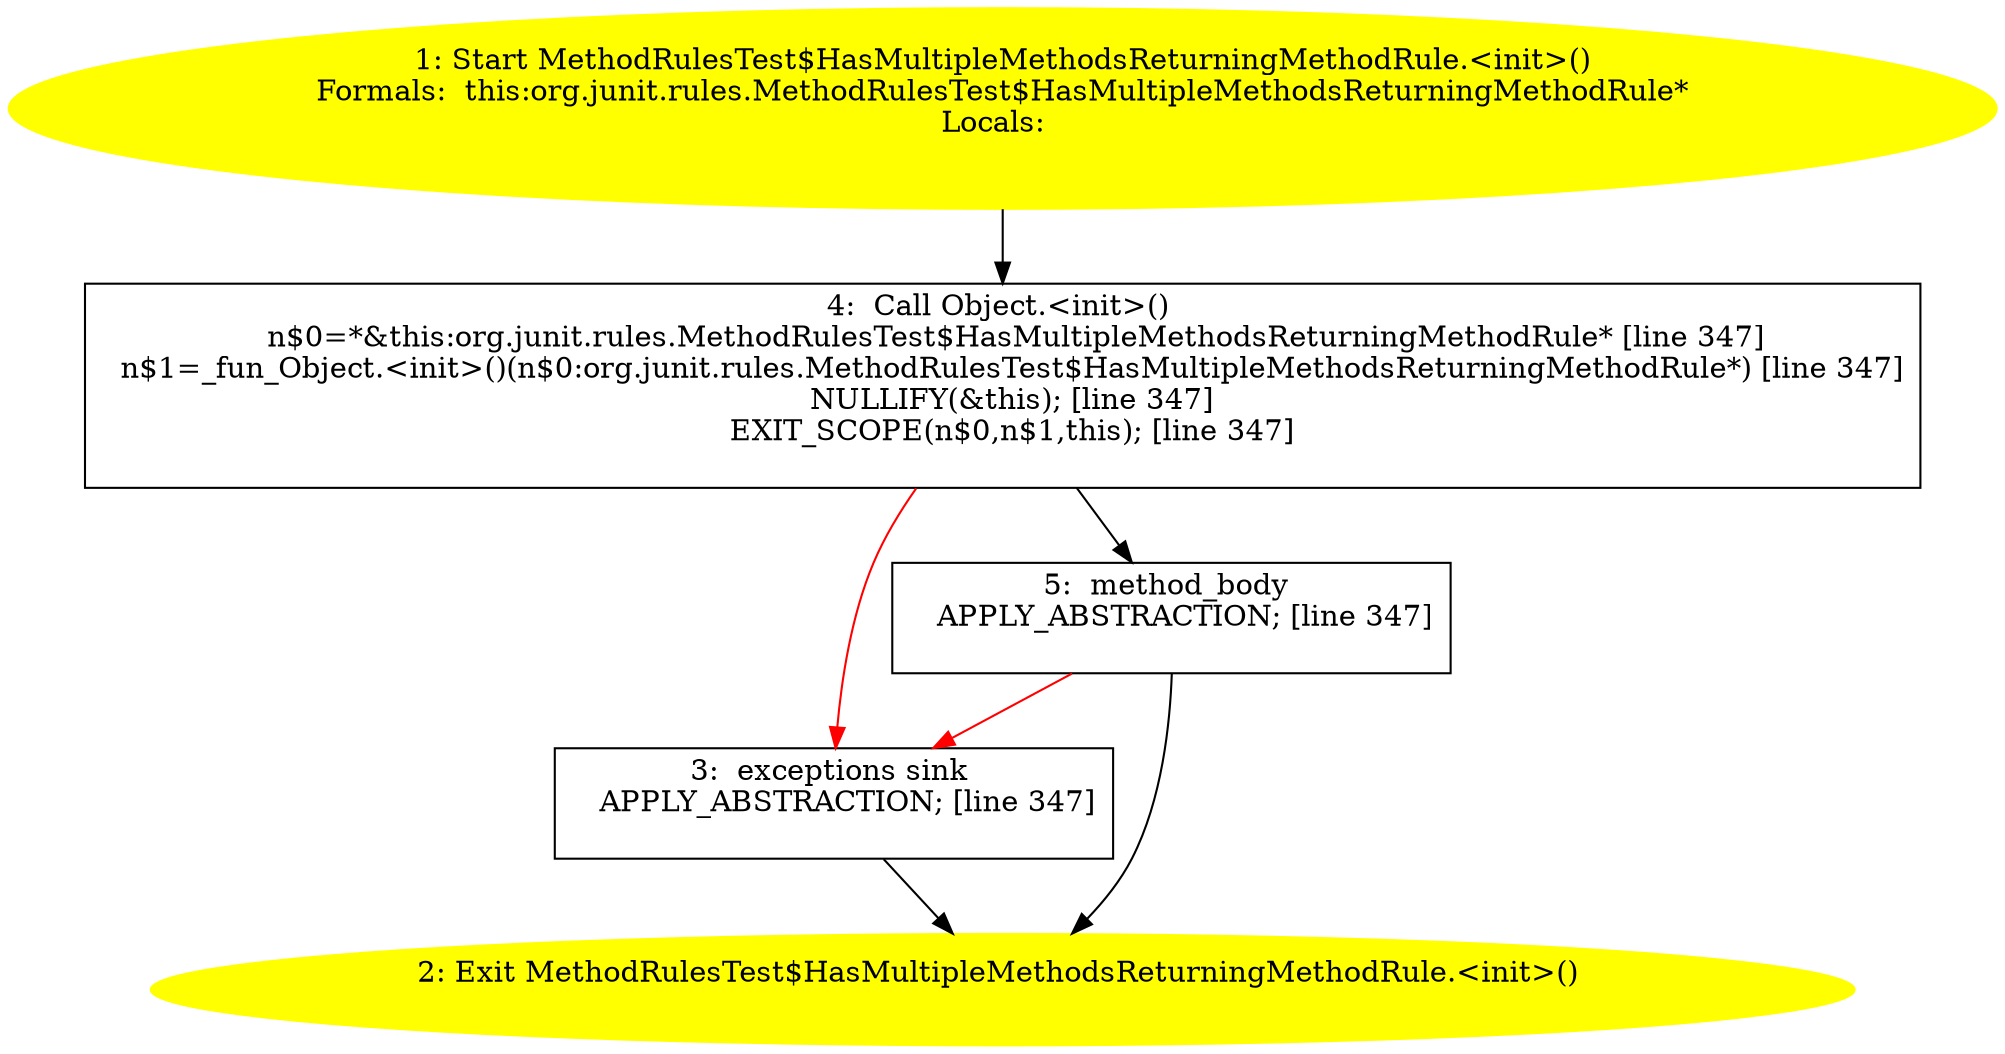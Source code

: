 /* @generated */
digraph cfg {
"org.junit.rules.MethodRulesTest$HasMultipleMethodsReturningMethodRule.<init>().183a3efe8b02aa1c32bb2203f9fe81a2_1" [label="1: Start MethodRulesTest$HasMultipleMethodsReturningMethodRule.<init>()\nFormals:  this:org.junit.rules.MethodRulesTest$HasMultipleMethodsReturningMethodRule*\nLocals:  \n  " color=yellow style=filled]
	

	 "org.junit.rules.MethodRulesTest$HasMultipleMethodsReturningMethodRule.<init>().183a3efe8b02aa1c32bb2203f9fe81a2_1" -> "org.junit.rules.MethodRulesTest$HasMultipleMethodsReturningMethodRule.<init>().183a3efe8b02aa1c32bb2203f9fe81a2_4" ;
"org.junit.rules.MethodRulesTest$HasMultipleMethodsReturningMethodRule.<init>().183a3efe8b02aa1c32bb2203f9fe81a2_2" [label="2: Exit MethodRulesTest$HasMultipleMethodsReturningMethodRule.<init>() \n  " color=yellow style=filled]
	

"org.junit.rules.MethodRulesTest$HasMultipleMethodsReturningMethodRule.<init>().183a3efe8b02aa1c32bb2203f9fe81a2_3" [label="3:  exceptions sink \n   APPLY_ABSTRACTION; [line 347]\n " shape="box"]
	

	 "org.junit.rules.MethodRulesTest$HasMultipleMethodsReturningMethodRule.<init>().183a3efe8b02aa1c32bb2203f9fe81a2_3" -> "org.junit.rules.MethodRulesTest$HasMultipleMethodsReturningMethodRule.<init>().183a3efe8b02aa1c32bb2203f9fe81a2_2" ;
"org.junit.rules.MethodRulesTest$HasMultipleMethodsReturningMethodRule.<init>().183a3efe8b02aa1c32bb2203f9fe81a2_4" [label="4:  Call Object.<init>() \n   n$0=*&this:org.junit.rules.MethodRulesTest$HasMultipleMethodsReturningMethodRule* [line 347]\n  n$1=_fun_Object.<init>()(n$0:org.junit.rules.MethodRulesTest$HasMultipleMethodsReturningMethodRule*) [line 347]\n  NULLIFY(&this); [line 347]\n  EXIT_SCOPE(n$0,n$1,this); [line 347]\n " shape="box"]
	

	 "org.junit.rules.MethodRulesTest$HasMultipleMethodsReturningMethodRule.<init>().183a3efe8b02aa1c32bb2203f9fe81a2_4" -> "org.junit.rules.MethodRulesTest$HasMultipleMethodsReturningMethodRule.<init>().183a3efe8b02aa1c32bb2203f9fe81a2_5" ;
	 "org.junit.rules.MethodRulesTest$HasMultipleMethodsReturningMethodRule.<init>().183a3efe8b02aa1c32bb2203f9fe81a2_4" -> "org.junit.rules.MethodRulesTest$HasMultipleMethodsReturningMethodRule.<init>().183a3efe8b02aa1c32bb2203f9fe81a2_3" [color="red" ];
"org.junit.rules.MethodRulesTest$HasMultipleMethodsReturningMethodRule.<init>().183a3efe8b02aa1c32bb2203f9fe81a2_5" [label="5:  method_body \n   APPLY_ABSTRACTION; [line 347]\n " shape="box"]
	

	 "org.junit.rules.MethodRulesTest$HasMultipleMethodsReturningMethodRule.<init>().183a3efe8b02aa1c32bb2203f9fe81a2_5" -> "org.junit.rules.MethodRulesTest$HasMultipleMethodsReturningMethodRule.<init>().183a3efe8b02aa1c32bb2203f9fe81a2_2" ;
	 "org.junit.rules.MethodRulesTest$HasMultipleMethodsReturningMethodRule.<init>().183a3efe8b02aa1c32bb2203f9fe81a2_5" -> "org.junit.rules.MethodRulesTest$HasMultipleMethodsReturningMethodRule.<init>().183a3efe8b02aa1c32bb2203f9fe81a2_3" [color="red" ];
}
